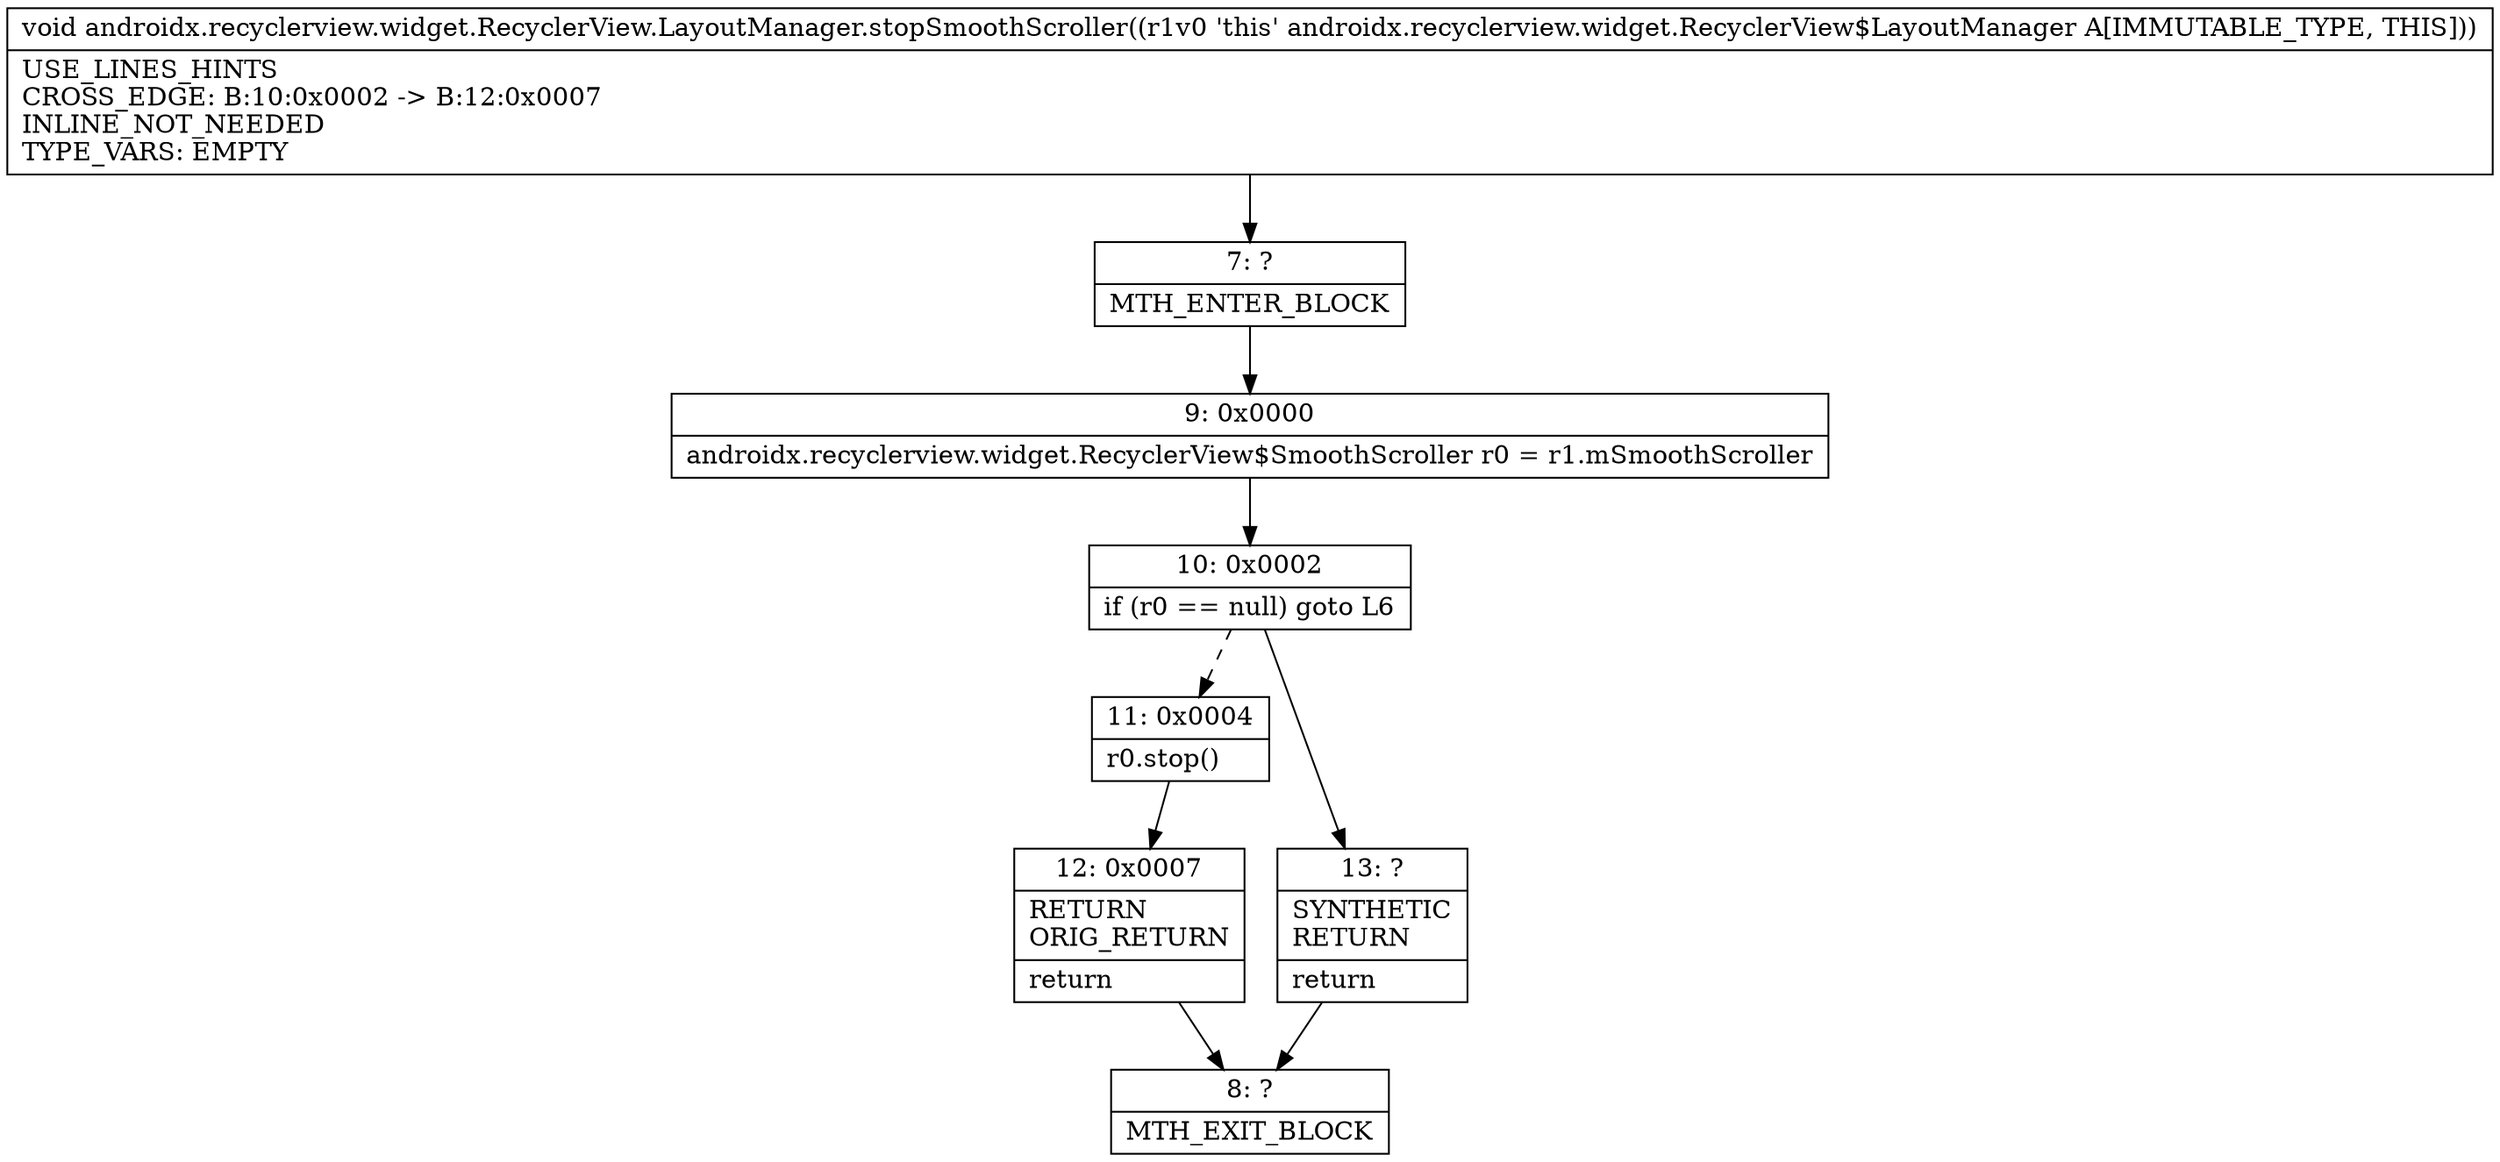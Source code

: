 digraph "CFG forandroidx.recyclerview.widget.RecyclerView.LayoutManager.stopSmoothScroller()V" {
Node_7 [shape=record,label="{7\:\ ?|MTH_ENTER_BLOCK\l}"];
Node_9 [shape=record,label="{9\:\ 0x0000|androidx.recyclerview.widget.RecyclerView$SmoothScroller r0 = r1.mSmoothScroller\l}"];
Node_10 [shape=record,label="{10\:\ 0x0002|if (r0 == null) goto L6\l}"];
Node_11 [shape=record,label="{11\:\ 0x0004|r0.stop()\l}"];
Node_12 [shape=record,label="{12\:\ 0x0007|RETURN\lORIG_RETURN\l|return\l}"];
Node_8 [shape=record,label="{8\:\ ?|MTH_EXIT_BLOCK\l}"];
Node_13 [shape=record,label="{13\:\ ?|SYNTHETIC\lRETURN\l|return\l}"];
MethodNode[shape=record,label="{void androidx.recyclerview.widget.RecyclerView.LayoutManager.stopSmoothScroller((r1v0 'this' androidx.recyclerview.widget.RecyclerView$LayoutManager A[IMMUTABLE_TYPE, THIS]))  | USE_LINES_HINTS\lCROSS_EDGE: B:10:0x0002 \-\> B:12:0x0007\lINLINE_NOT_NEEDED\lTYPE_VARS: EMPTY\l}"];
MethodNode -> Node_7;Node_7 -> Node_9;
Node_9 -> Node_10;
Node_10 -> Node_11[style=dashed];
Node_10 -> Node_13;
Node_11 -> Node_12;
Node_12 -> Node_8;
Node_13 -> Node_8;
}

